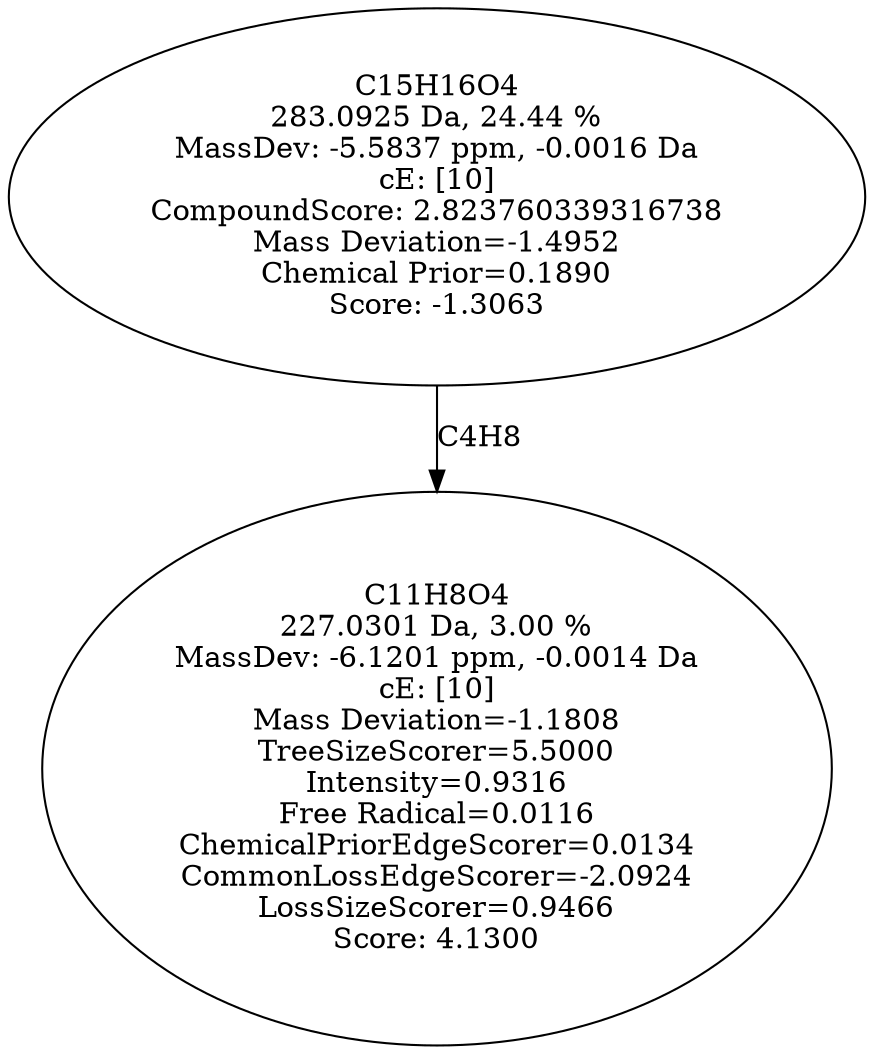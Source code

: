 strict digraph {
v1 [label="C11H8O4\n227.0301 Da, 3.00 %\nMassDev: -6.1201 ppm, -0.0014 Da\ncE: [10]\nMass Deviation=-1.1808\nTreeSizeScorer=5.5000\nIntensity=0.9316\nFree Radical=0.0116\nChemicalPriorEdgeScorer=0.0134\nCommonLossEdgeScorer=-2.0924\nLossSizeScorer=0.9466\nScore: 4.1300"];
v2 [label="C15H16O4\n283.0925 Da, 24.44 %\nMassDev: -5.5837 ppm, -0.0016 Da\ncE: [10]\nCompoundScore: 2.823760339316738\nMass Deviation=-1.4952\nChemical Prior=0.1890\nScore: -1.3063"];
v2 -> v1 [label="C4H8"];
}